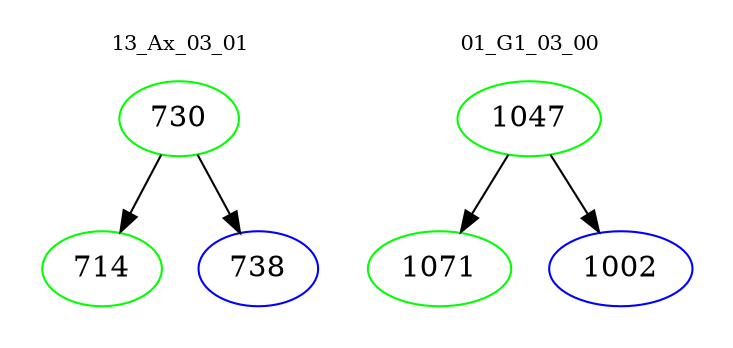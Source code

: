digraph{
subgraph cluster_0 {
color = white
label = "13_Ax_03_01";
fontsize=10;
T0_730 [label="730", color="green"]
T0_730 -> T0_714 [color="black"]
T0_714 [label="714", color="green"]
T0_730 -> T0_738 [color="black"]
T0_738 [label="738", color="blue"]
}
subgraph cluster_1 {
color = white
label = "01_G1_03_00";
fontsize=10;
T1_1047 [label="1047", color="green"]
T1_1047 -> T1_1071 [color="black"]
T1_1071 [label="1071", color="green"]
T1_1047 -> T1_1002 [color="black"]
T1_1002 [label="1002", color="blue"]
}
}
